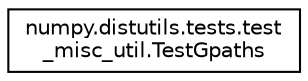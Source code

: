 digraph "Graphical Class Hierarchy"
{
 // LATEX_PDF_SIZE
  edge [fontname="Helvetica",fontsize="10",labelfontname="Helvetica",labelfontsize="10"];
  node [fontname="Helvetica",fontsize="10",shape=record];
  rankdir="LR";
  Node0 [label="numpy.distutils.tests.test\l_misc_util.TestGpaths",height=0.2,width=0.4,color="black", fillcolor="white", style="filled",URL="$classnumpy_1_1distutils_1_1tests_1_1test__misc__util_1_1TestGpaths.html",tooltip=" "];
}
